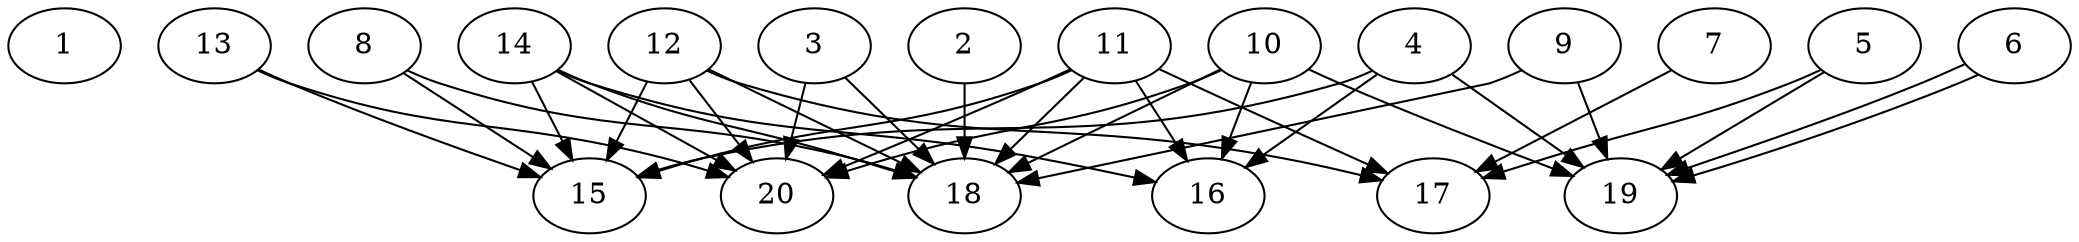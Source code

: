 // DAG automatically generated by daggen at Wed Jul 24 21:21:55 2019
// ./daggen --dot -n 20 --ccr 0.3 --fat 0.8 --regular 0.5 --density 0.6 --mindata 5242880 --maxdata 52428800 
digraph G {
  1 [size="26180267", alpha="0.01", expect_size="7854080"] 
  2 [size="42772480", alpha="0.09", expect_size="12831744"] 
  2 -> 18 [size ="12831744"]
  3 [size="117490347", alpha="0.03", expect_size="35247104"] 
  3 -> 18 [size ="35247104"]
  3 -> 20 [size ="35247104"]
  4 [size="101591040", alpha="0.14", expect_size="30477312"] 
  4 -> 15 [size ="30477312"]
  4 -> 16 [size ="30477312"]
  4 -> 19 [size ="30477312"]
  5 [size="130304000", alpha="0.15", expect_size="39091200"] 
  5 -> 17 [size ="39091200"]
  5 -> 19 [size ="39091200"]
  6 [size="40533333", alpha="0.09", expect_size="12160000"] 
  6 -> 19 [size ="12160000"]
  6 -> 19 [size ="12160000"]
  7 [size="22804480", alpha="0.00", expect_size="6841344"] 
  7 -> 17 [size ="6841344"]
  8 [size="165877760", alpha="0.08", expect_size="49763328"] 
  8 -> 15 [size ="49763328"]
  8 -> 18 [size ="49763328"]
  9 [size="171646293", alpha="0.19", expect_size="51493888"] 
  9 -> 18 [size ="51493888"]
  9 -> 19 [size ="51493888"]
  10 [size="63798613", alpha="0.18", expect_size="19139584"] 
  10 -> 16 [size ="19139584"]
  10 -> 18 [size ="19139584"]
  10 -> 19 [size ="19139584"]
  10 -> 20 [size ="19139584"]
  11 [size="42144427", alpha="0.18", expect_size="12643328"] 
  11 -> 15 [size ="12643328"]
  11 -> 16 [size ="12643328"]
  11 -> 17 [size ="12643328"]
  11 -> 18 [size ="12643328"]
  11 -> 20 [size ="12643328"]
  12 [size="51196587", alpha="0.15", expect_size="15358976"] 
  12 -> 15 [size ="15358976"]
  12 -> 17 [size ="15358976"]
  12 -> 18 [size ="15358976"]
  12 -> 20 [size ="15358976"]
  13 [size="123610453", alpha="0.13", expect_size="37083136"] 
  13 -> 15 [size ="37083136"]
  13 -> 20 [size ="37083136"]
  14 [size="143950507", alpha="0.05", expect_size="43185152"] 
  14 -> 15 [size ="43185152"]
  14 -> 16 [size ="43185152"]
  14 -> 18 [size ="43185152"]
  14 -> 20 [size ="43185152"]
  15 [size="93245440", alpha="0.18", expect_size="27973632"] 
  16 [size="55920640", alpha="0.18", expect_size="16776192"] 
  17 [size="122856107", alpha="0.14", expect_size="36856832"] 
  18 [size="123176960", alpha="0.05", expect_size="36953088"] 
  19 [size="29143040", alpha="0.11", expect_size="8742912"] 
  20 [size="24244907", alpha="0.10", expect_size="7273472"] 
}
